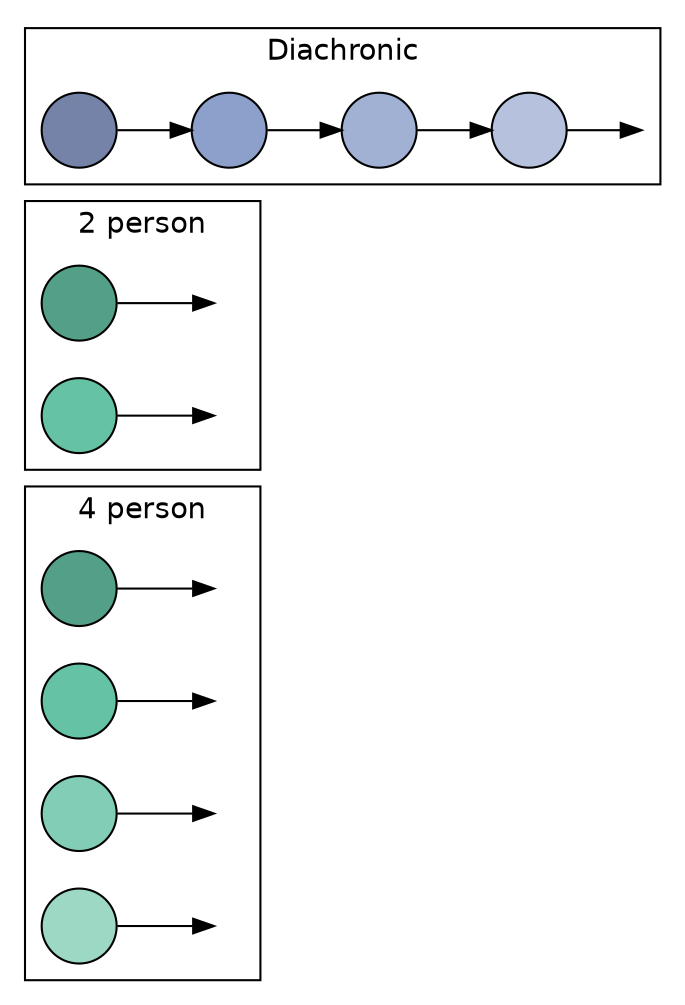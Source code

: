 digraph {
  rankdir=LR;
  label="";
  labelloc=t;
  fontname=helvetica;
  // bgcolor=transparent;

  node[fontname=helvetica; label=""; style=filled; shape=circle];
  edge[fontname=helvetica];

  // Set cluster order (top to bottom) by initializing
  // nodes in each cluster starting from bottom to top
  s4_1, s2_1, d1;

  // Colors are people
  s2_1[fillcolor="#549F88"];
  s2_2[fillcolor="#66C2A5"];
  s4_1[fillcolor="#549F88"];
  s4_2[fillcolor="#66C2A5"];
  s4_3[fillcolor="#81CDB5"];
  s4_4[fillcolor="#9DD8C5"];
  d1[fillcolor="#7483A7"];
  d2[fillcolor="#8DA0CB"];
  d3[fillcolor="#A1B1D4"];
  d4[fillcolor="#B6C2DD"];

  // Invisible last nodes
  dinv1, soloinv2[style=invis, width=0];
  s4inv1, s4inv2, s4inv3, s4inv4, s2inv1, s2inv2[style=invis width=0.2];

  subgraph cluster1 {
    rankdir=LR;
    label="Diachronic";
    d1 -> d2;
    d2 -> d3;
    d3 -> d4;
    d4 -> dinv1;
  }

  subgraph cluster {
    label="4 person";
    s4_1 -> s4inv1;
    s4_2 -> s4inv2;
    s4_3 -> s4inv3;
    s4_4 -> s4inv4;
    { rank=same; d3, s4_1, s4_2, s4_3, s4_4 }
  }

  subgraph clusterS2 {
    label="2 person";
    s2_1 -> s2inv1;
    s2_2 -> s2inv2;
    { rank=same; d1, s2_1, s2_2 }
  }

}
